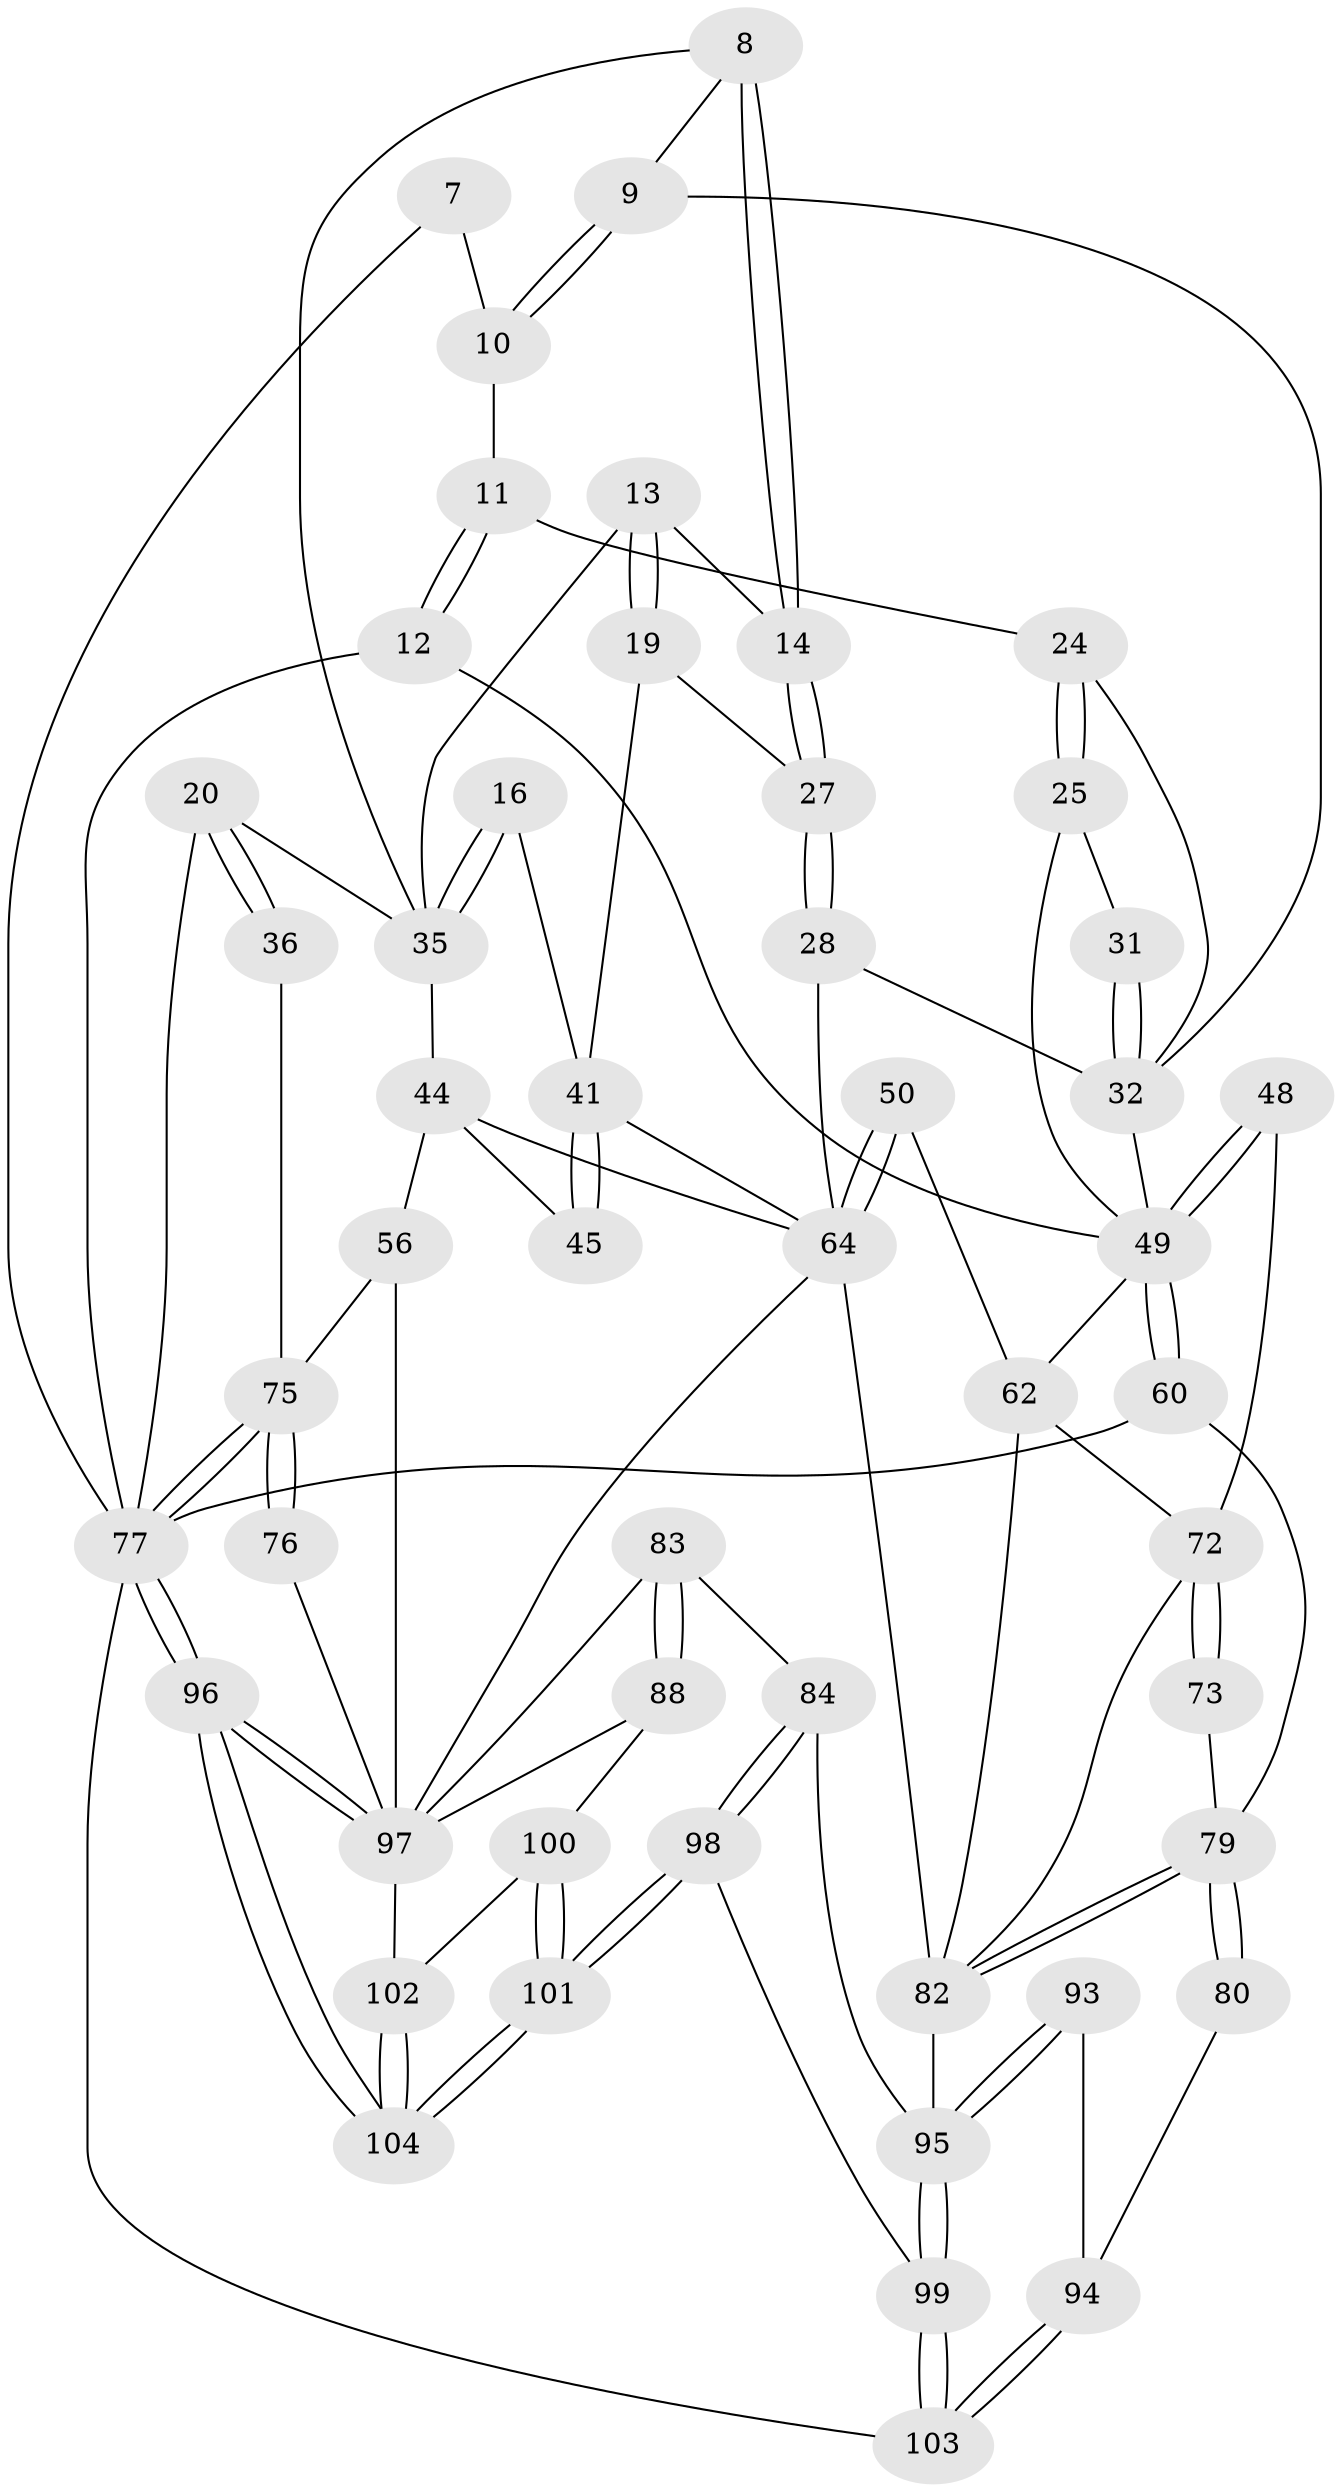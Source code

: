 // original degree distribution, {3: 0.028846153846153848, 4: 0.25961538461538464, 6: 0.25961538461538464, 5: 0.4519230769230769}
// Generated by graph-tools (version 1.1) at 2025/04/03/04/25 22:04:31]
// undirected, 52 vertices, 118 edges
graph export_dot {
graph [start="1"]
  node [color=gray90,style=filled];
  7 [pos="+0.07220153731437327+0"];
  8 [pos="+0.2548955386176838+0.04564226599091831"];
  9 [pos="+0.16088246793988986+0.07345382252091408"];
  10 [pos="+0.12785535837823686+0"];
  11 [pos="+0.05139329225471762+0.07179930051080424"];
  12 [pos="+0+0"];
  13 [pos="+0.41517272955477785+0.07021275408263751"];
  14 [pos="+0.3036625128397832+0.12121435249322846"];
  16 [pos="+0.6157215285540747+0.15318349396987277"];
  19 [pos="+0.485653154944411+0.17468708712474054"];
  20 [pos="+0.858976179952074+0.13188413419177716",super="+5"];
  24 [pos="+0.0562583518336446+0.07789172997184118"];
  25 [pos="+0.0342351176281851+0.15357488684002243"];
  27 [pos="+0.28469230275483587+0.1796703486685143"];
  28 [pos="+0.2326917952261219+0.26768518101999367"];
  31 [pos="+0.04848620455507874+0.1594102930509951"];
  32 [pos="+0.05207732752578279+0.1644492996827092",super="+30+23"];
  35 [pos="+0.7226390518078538+0.3146614927383896",super="+21+15+3"];
  36 [pos="+1+0.10424438198844299"];
  41 [pos="+0.37669930377540106+0.37657936853493607",super="+18+17"];
  44 [pos="+0.6695651286022954+0.37178515029385284",super="+40"];
  45 [pos="+0.5844386184090287+0.33377095231233483"];
  48 [pos="+0.03352422016871332+0.4348386584433846"];
  49 [pos="+0+0.34296068952647374",super="+34+26+33+47"];
  50 [pos="+0.3652897725880953+0.39453336377766995"];
  56 [pos="+0.7644943367339573+0.5463016263091452",super="+39"];
  60 [pos="+0+0.7974119795680427"];
  62 [pos="+0.1729420385100737+0.5429958629880994",super="+51+52"];
  64 [pos="+0.4105049572159153+0.5791681714541979",super="+59+55+43"];
  72 [pos="+0.18351224952532297+0.6711453034689983",super="+63+53+54"];
  73 [pos="+0.14665530793779413+0.6725787367790239",super="+69"];
  75 [pos="+1+0.7171382658616455",super="+37+38+68"];
  76 [pos="+0.8970573871506357+0.7149528992963752"];
  77 [pos="+1+1",super="+61"];
  79 [pos="+0+0.7706306078424747",super="+78+71"];
  80 [pos="+0+0.7961856868019915"];
  82 [pos="+0.21178819287594977+0.7419144301795809",super="+81"];
  83 [pos="+0.5531545185853898+0.7941350453601634"];
  84 [pos="+0.5400313893409401+0.7943249220695927"];
  88 [pos="+0.5729131733751716+0.8061359590328453"];
  93 [pos="+0.18219109775238143+0.8523871033663618"];
  94 [pos="+0.1438561380499186+0.871384476963486"];
  95 [pos="+0.338971729974835+0.938059534149957",super="+90+92"];
  96 [pos="+1+1"];
  97 [pos="+0.79059996424115+0.835375693184984",super="+87+86+57+58"];
  98 [pos="+0.423019047500816+1"];
  99 [pos="+0.3757612708651683+1"];
  100 [pos="+0.5982010614101778+0.8831661123553074"];
  101 [pos="+0.5201434441945968+1"];
  102 [pos="+0.699651953173692+0.9582175504751662"];
  103 [pos="+0.1705803465797784+1"];
  104 [pos="+0.6442827253179292+1"];
  7 -- 10;
  7 -- 77;
  8 -- 9;
  8 -- 14;
  8 -- 14;
  8 -- 35;
  9 -- 10;
  9 -- 10;
  9 -- 32;
  10 -- 11;
  11 -- 12;
  11 -- 12;
  11 -- 24;
  12 -- 77;
  12 -- 49;
  13 -- 14;
  13 -- 19;
  13 -- 19;
  13 -- 35;
  14 -- 27;
  14 -- 27;
  16 -- 35 [weight=2];
  16 -- 35;
  16 -- 41;
  19 -- 27;
  19 -- 41;
  20 -- 36 [weight=2];
  20 -- 36;
  20 -- 77 [weight=2];
  20 -- 35 [weight=2];
  24 -- 25;
  24 -- 25;
  24 -- 32;
  25 -- 31;
  25 -- 49;
  27 -- 28;
  27 -- 28;
  28 -- 64;
  28 -- 32;
  31 -- 32 [weight=2];
  31 -- 32;
  32 -- 49 [weight=2];
  35 -- 44;
  36 -- 75;
  41 -- 45 [weight=2];
  41 -- 45;
  41 -- 64;
  44 -- 45;
  44 -- 64;
  44 -- 56;
  48 -- 49 [weight=2];
  48 -- 49;
  48 -- 72;
  49 -- 60;
  49 -- 60;
  49 -- 62;
  50 -- 64 [weight=2];
  50 -- 64;
  50 -- 62;
  56 -- 75 [weight=2];
  56 -- 97;
  60 -- 77;
  60 -- 79;
  62 -- 72 [weight=2];
  62 -- 82;
  64 -- 82;
  64 -- 97;
  72 -- 73 [weight=2];
  72 -- 73;
  72 -- 82;
  73 -- 79 [weight=2];
  75 -- 76 [weight=2];
  75 -- 76;
  75 -- 77;
  75 -- 77;
  76 -- 97;
  77 -- 96;
  77 -- 96;
  77 -- 103;
  79 -- 80 [weight=2];
  79 -- 80;
  79 -- 82;
  79 -- 82;
  80 -- 94;
  82 -- 95 [weight=3];
  83 -- 84;
  83 -- 88;
  83 -- 88;
  83 -- 97;
  84 -- 98;
  84 -- 98;
  84 -- 95;
  88 -- 100;
  88 -- 97;
  93 -- 94;
  93 -- 95 [weight=2];
  93 -- 95;
  94 -- 103;
  94 -- 103;
  95 -- 99;
  95 -- 99;
  96 -- 97;
  96 -- 97;
  96 -- 104;
  96 -- 104;
  97 -- 102;
  98 -- 99;
  98 -- 101;
  98 -- 101;
  99 -- 103;
  99 -- 103;
  100 -- 101;
  100 -- 101;
  100 -- 102;
  101 -- 104;
  101 -- 104;
  102 -- 104;
  102 -- 104;
}
